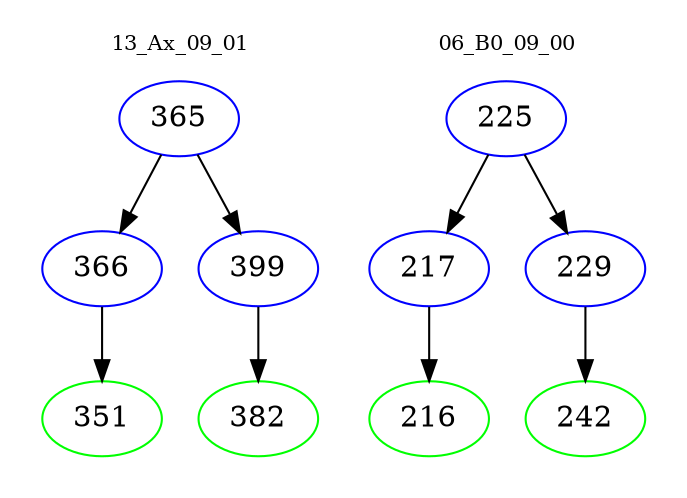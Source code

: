 digraph{
subgraph cluster_0 {
color = white
label = "13_Ax_09_01";
fontsize=10;
T0_365 [label="365", color="blue"]
T0_365 -> T0_366 [color="black"]
T0_366 [label="366", color="blue"]
T0_366 -> T0_351 [color="black"]
T0_351 [label="351", color="green"]
T0_365 -> T0_399 [color="black"]
T0_399 [label="399", color="blue"]
T0_399 -> T0_382 [color="black"]
T0_382 [label="382", color="green"]
}
subgraph cluster_1 {
color = white
label = "06_B0_09_00";
fontsize=10;
T1_225 [label="225", color="blue"]
T1_225 -> T1_217 [color="black"]
T1_217 [label="217", color="blue"]
T1_217 -> T1_216 [color="black"]
T1_216 [label="216", color="green"]
T1_225 -> T1_229 [color="black"]
T1_229 [label="229", color="blue"]
T1_229 -> T1_242 [color="black"]
T1_242 [label="242", color="green"]
}
}
